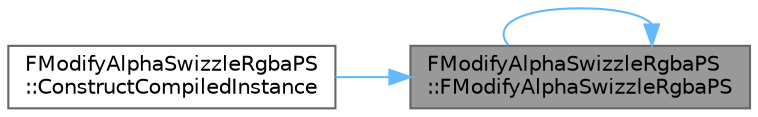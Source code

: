 digraph "FModifyAlphaSwizzleRgbaPS::FModifyAlphaSwizzleRgbaPS"
{
 // INTERACTIVE_SVG=YES
 // LATEX_PDF_SIZE
  bgcolor="transparent";
  edge [fontname=Helvetica,fontsize=10,labelfontname=Helvetica,labelfontsize=10];
  node [fontname=Helvetica,fontsize=10,shape=box,height=0.2,width=0.4];
  rankdir="RL";
  Node1 [id="Node000001",label="FModifyAlphaSwizzleRgbaPS\l::FModifyAlphaSwizzleRgbaPS",height=0.2,width=0.4,color="gray40", fillcolor="grey60", style="filled", fontcolor="black",tooltip=" "];
  Node1 -> Node1 [id="edge1_Node000001_Node000001",dir="back",color="steelblue1",style="solid",tooltip=" "];
  Node1 -> Node2 [id="edge2_Node000001_Node000002",dir="back",color="steelblue1",style="solid",tooltip=" "];
  Node2 [id="Node000002",label="FModifyAlphaSwizzleRgbaPS\l::ConstructCompiledInstance",height=0.2,width=0.4,color="grey40", fillcolor="white", style="filled",URL="$d1/dfd/classFModifyAlphaSwizzleRgbaPS.html#abdcb216c4860a0f74404ae286a6e89e8",tooltip=" "];
}
